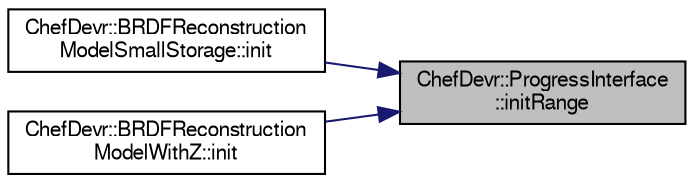 digraph "ChefDevr::ProgressInterface::initRange"
{
 // LATEX_PDF_SIZE
  edge [fontname="FreeSans",fontsize="10",labelfontname="FreeSans",labelfontsize="10"];
  node [fontname="FreeSans",fontsize="10",shape=record];
  rankdir="RL";
  Node1 [label="ChefDevr::ProgressInterface\l::initRange",height=0.2,width=0.4,color="black", fillcolor="grey75", style="filled", fontcolor="black",tooltip=" "];
  Node1 -> Node2 [dir="back",color="midnightblue",fontsize="10",style="solid",fontname="FreeSans"];
  Node2 [label="ChefDevr::BRDFReconstruction\lModelSmallStorage::init",height=0.2,width=0.4,color="black", fillcolor="white", style="filled",URL="$class_chef_devr_1_1_b_r_d_f_reconstruction_model_small_storage.html#acd47de94d36f37e43bfe70af6dc8116b",tooltip=" "];
  Node1 -> Node3 [dir="back",color="midnightblue",fontsize="10",style="solid",fontname="FreeSans"];
  Node3 [label="ChefDevr::BRDFReconstruction\lModelWithZ::init",height=0.2,width=0.4,color="black", fillcolor="white", style="filled",URL="$class_chef_devr_1_1_b_r_d_f_reconstruction_model_with_z.html#aa79fd305fc6cea580d4bdf355712e85e",tooltip=" "];
}
